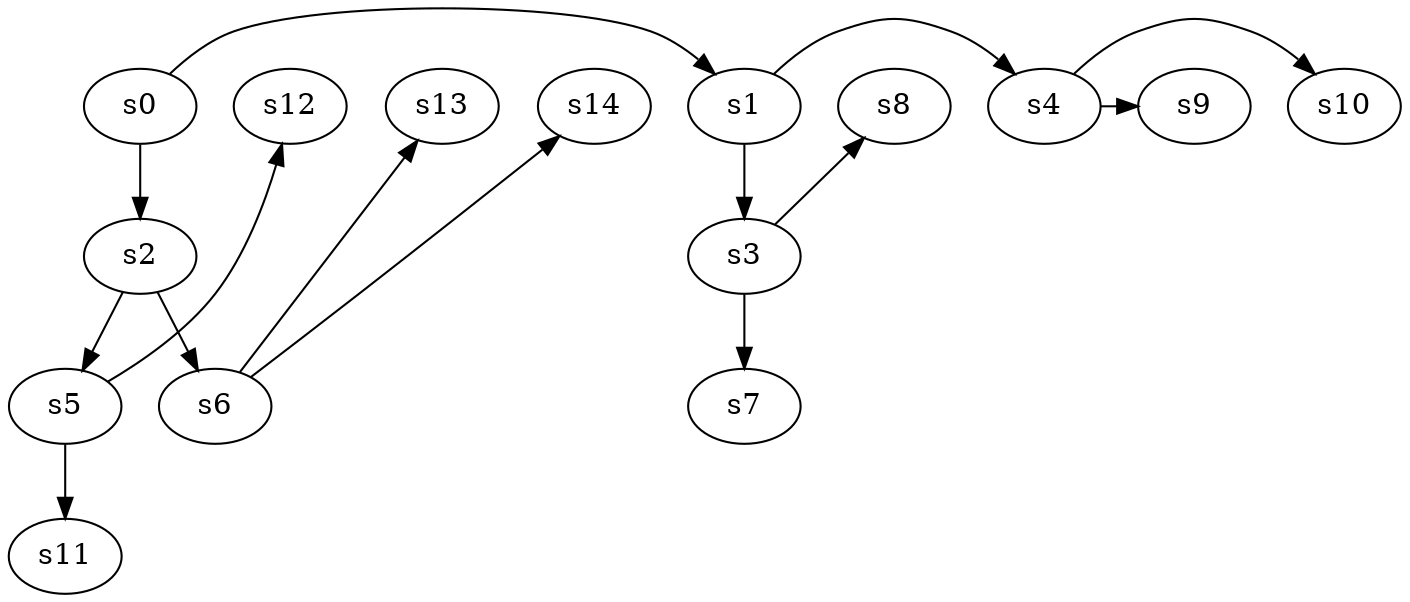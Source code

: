 digraph game_0368_branch_4_2 {
    s0 [name="s0", player=0];
    s1 [name="s1", player=1, target=1];
    s2 [name="s2", player=1];
    s3 [name="s3", player=0];
    s4 [name="s4", player=1, target=1];
    s5 [name="s5", player=1];
    s6 [name="s6", player=1];
    s7 [name="s7", player=0];
    s8 [name="s8", player=0];
    s9 [name="s9", player=0];
    s10 [name="s10", player=1, target=1];
    s11 [name="s11", player=0];
    s12 [name="s12", player=0, target=1];
    s13 [name="s13", player=0];
    s14 [name="s14", player=0, target=1];

    s0 -> s1 [constraint="time % 2 == 0"];
    s0 -> s2;
    s1 -> s3;
    s1 -> s4 [constraint="time == 12"];
    s2 -> s5;
    s2 -> s6;
    s3 -> s7;
    s3 -> s8 [constraint="time % 6 == 3"];
    s4 -> s9 [constraint="time == 5 || time == 11"];
    s4 -> s10 [constraint="time % 3 == 1"];
    s5 -> s11;
    s5 -> s12 [constraint="time % 2 == 1"];
    s6 -> s13 [constraint="time % 3 == 1"];
    s6 -> s14 [constraint="time == 12 || time == 14"];
}

